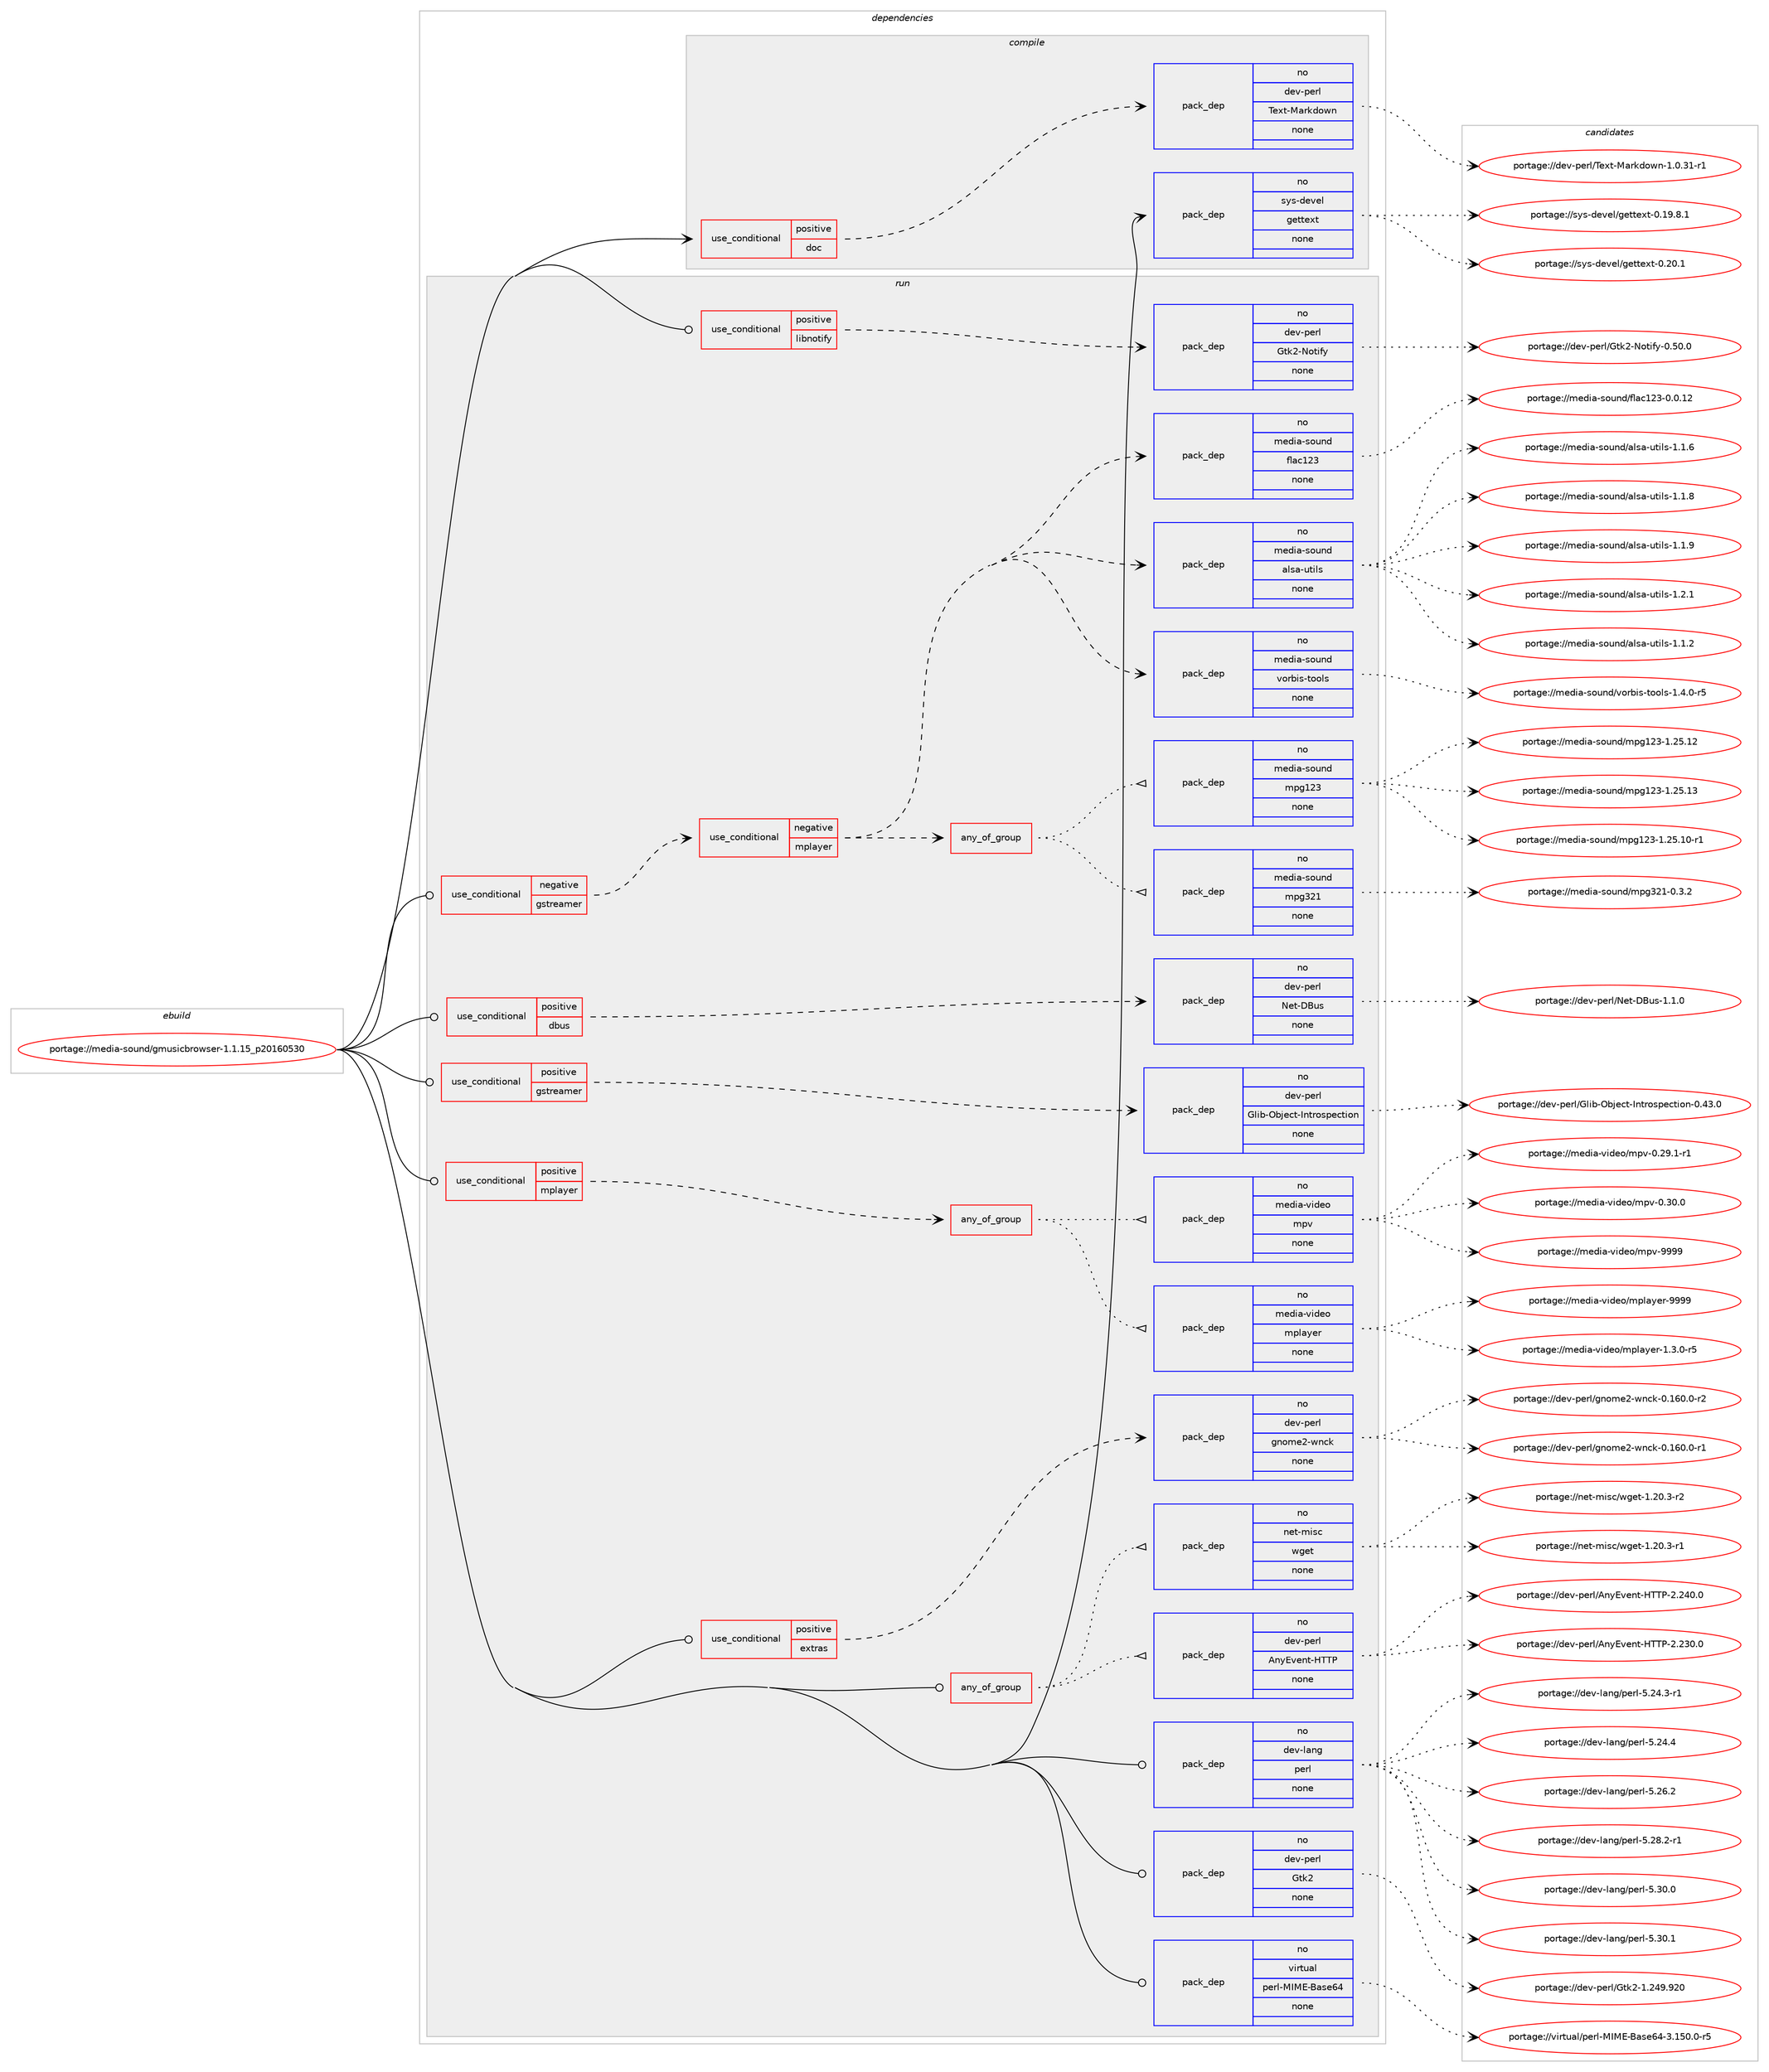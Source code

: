 digraph prolog {

# *************
# Graph options
# *************

newrank=true;
concentrate=true;
compound=true;
graph [rankdir=LR,fontname=Helvetica,fontsize=10,ranksep=1.5];#, ranksep=2.5, nodesep=0.2];
edge  [arrowhead=vee];
node  [fontname=Helvetica,fontsize=10];

# **********
# The ebuild
# **********

subgraph cluster_leftcol {
color=gray;
rank=same;
label=<<i>ebuild</i>>;
id [label="portage://media-sound/gmusicbrowser-1.1.15_p20160530", color=red, width=4, href="../media-sound/gmusicbrowser-1.1.15_p20160530.svg"];
}

# ****************
# The dependencies
# ****************

subgraph cluster_midcol {
color=gray;
label=<<i>dependencies</i>>;
subgraph cluster_compile {
fillcolor="#eeeeee";
style=filled;
label=<<i>compile</i>>;
subgraph cond82445 {
dependency331804 [label=<<TABLE BORDER="0" CELLBORDER="1" CELLSPACING="0" CELLPADDING="4"><TR><TD ROWSPAN="3" CELLPADDING="10">use_conditional</TD></TR><TR><TD>positive</TD></TR><TR><TD>doc</TD></TR></TABLE>>, shape=none, color=red];
subgraph pack243910 {
dependency331805 [label=<<TABLE BORDER="0" CELLBORDER="1" CELLSPACING="0" CELLPADDING="4" WIDTH="220"><TR><TD ROWSPAN="6" CELLPADDING="30">pack_dep</TD></TR><TR><TD WIDTH="110">no</TD></TR><TR><TD>dev-perl</TD></TR><TR><TD>Text-Markdown</TD></TR><TR><TD>none</TD></TR><TR><TD></TD></TR></TABLE>>, shape=none, color=blue];
}
dependency331804:e -> dependency331805:w [weight=20,style="dashed",arrowhead="vee"];
}
id:e -> dependency331804:w [weight=20,style="solid",arrowhead="vee"];
subgraph pack243911 {
dependency331806 [label=<<TABLE BORDER="0" CELLBORDER="1" CELLSPACING="0" CELLPADDING="4" WIDTH="220"><TR><TD ROWSPAN="6" CELLPADDING="30">pack_dep</TD></TR><TR><TD WIDTH="110">no</TD></TR><TR><TD>sys-devel</TD></TR><TR><TD>gettext</TD></TR><TR><TD>none</TD></TR><TR><TD></TD></TR></TABLE>>, shape=none, color=blue];
}
id:e -> dependency331806:w [weight=20,style="solid",arrowhead="vee"];
}
subgraph cluster_compileandrun {
fillcolor="#eeeeee";
style=filled;
label=<<i>compile and run</i>>;
}
subgraph cluster_run {
fillcolor="#eeeeee";
style=filled;
label=<<i>run</i>>;
subgraph any5306 {
dependency331807 [label=<<TABLE BORDER="0" CELLBORDER="1" CELLSPACING="0" CELLPADDING="4"><TR><TD CELLPADDING="10">any_of_group</TD></TR></TABLE>>, shape=none, color=red];subgraph pack243912 {
dependency331808 [label=<<TABLE BORDER="0" CELLBORDER="1" CELLSPACING="0" CELLPADDING="4" WIDTH="220"><TR><TD ROWSPAN="6" CELLPADDING="30">pack_dep</TD></TR><TR><TD WIDTH="110">no</TD></TR><TR><TD>net-misc</TD></TR><TR><TD>wget</TD></TR><TR><TD>none</TD></TR><TR><TD></TD></TR></TABLE>>, shape=none, color=blue];
}
dependency331807:e -> dependency331808:w [weight=20,style="dotted",arrowhead="oinv"];
subgraph pack243913 {
dependency331809 [label=<<TABLE BORDER="0" CELLBORDER="1" CELLSPACING="0" CELLPADDING="4" WIDTH="220"><TR><TD ROWSPAN="6" CELLPADDING="30">pack_dep</TD></TR><TR><TD WIDTH="110">no</TD></TR><TR><TD>dev-perl</TD></TR><TR><TD>AnyEvent-HTTP</TD></TR><TR><TD>none</TD></TR><TR><TD></TD></TR></TABLE>>, shape=none, color=blue];
}
dependency331807:e -> dependency331809:w [weight=20,style="dotted",arrowhead="oinv"];
}
id:e -> dependency331807:w [weight=20,style="solid",arrowhead="odot"];
subgraph cond82446 {
dependency331810 [label=<<TABLE BORDER="0" CELLBORDER="1" CELLSPACING="0" CELLPADDING="4"><TR><TD ROWSPAN="3" CELLPADDING="10">use_conditional</TD></TR><TR><TD>negative</TD></TR><TR><TD>gstreamer</TD></TR></TABLE>>, shape=none, color=red];
subgraph cond82447 {
dependency331811 [label=<<TABLE BORDER="0" CELLBORDER="1" CELLSPACING="0" CELLPADDING="4"><TR><TD ROWSPAN="3" CELLPADDING="10">use_conditional</TD></TR><TR><TD>negative</TD></TR><TR><TD>mplayer</TD></TR></TABLE>>, shape=none, color=red];
subgraph pack243914 {
dependency331812 [label=<<TABLE BORDER="0" CELLBORDER="1" CELLSPACING="0" CELLPADDING="4" WIDTH="220"><TR><TD ROWSPAN="6" CELLPADDING="30">pack_dep</TD></TR><TR><TD WIDTH="110">no</TD></TR><TR><TD>media-sound</TD></TR><TR><TD>alsa-utils</TD></TR><TR><TD>none</TD></TR><TR><TD></TD></TR></TABLE>>, shape=none, color=blue];
}
dependency331811:e -> dependency331812:w [weight=20,style="dashed",arrowhead="vee"];
subgraph pack243915 {
dependency331813 [label=<<TABLE BORDER="0" CELLBORDER="1" CELLSPACING="0" CELLPADDING="4" WIDTH="220"><TR><TD ROWSPAN="6" CELLPADDING="30">pack_dep</TD></TR><TR><TD WIDTH="110">no</TD></TR><TR><TD>media-sound</TD></TR><TR><TD>flac123</TD></TR><TR><TD>none</TD></TR><TR><TD></TD></TR></TABLE>>, shape=none, color=blue];
}
dependency331811:e -> dependency331813:w [weight=20,style="dashed",arrowhead="vee"];
subgraph any5307 {
dependency331814 [label=<<TABLE BORDER="0" CELLBORDER="1" CELLSPACING="0" CELLPADDING="4"><TR><TD CELLPADDING="10">any_of_group</TD></TR></TABLE>>, shape=none, color=red];subgraph pack243916 {
dependency331815 [label=<<TABLE BORDER="0" CELLBORDER="1" CELLSPACING="0" CELLPADDING="4" WIDTH="220"><TR><TD ROWSPAN="6" CELLPADDING="30">pack_dep</TD></TR><TR><TD WIDTH="110">no</TD></TR><TR><TD>media-sound</TD></TR><TR><TD>mpg123</TD></TR><TR><TD>none</TD></TR><TR><TD></TD></TR></TABLE>>, shape=none, color=blue];
}
dependency331814:e -> dependency331815:w [weight=20,style="dotted",arrowhead="oinv"];
subgraph pack243917 {
dependency331816 [label=<<TABLE BORDER="0" CELLBORDER="1" CELLSPACING="0" CELLPADDING="4" WIDTH="220"><TR><TD ROWSPAN="6" CELLPADDING="30">pack_dep</TD></TR><TR><TD WIDTH="110">no</TD></TR><TR><TD>media-sound</TD></TR><TR><TD>mpg321</TD></TR><TR><TD>none</TD></TR><TR><TD></TD></TR></TABLE>>, shape=none, color=blue];
}
dependency331814:e -> dependency331816:w [weight=20,style="dotted",arrowhead="oinv"];
}
dependency331811:e -> dependency331814:w [weight=20,style="dashed",arrowhead="vee"];
subgraph pack243918 {
dependency331817 [label=<<TABLE BORDER="0" CELLBORDER="1" CELLSPACING="0" CELLPADDING="4" WIDTH="220"><TR><TD ROWSPAN="6" CELLPADDING="30">pack_dep</TD></TR><TR><TD WIDTH="110">no</TD></TR><TR><TD>media-sound</TD></TR><TR><TD>vorbis-tools</TD></TR><TR><TD>none</TD></TR><TR><TD></TD></TR></TABLE>>, shape=none, color=blue];
}
dependency331811:e -> dependency331817:w [weight=20,style="dashed",arrowhead="vee"];
}
dependency331810:e -> dependency331811:w [weight=20,style="dashed",arrowhead="vee"];
}
id:e -> dependency331810:w [weight=20,style="solid",arrowhead="odot"];
subgraph cond82448 {
dependency331818 [label=<<TABLE BORDER="0" CELLBORDER="1" CELLSPACING="0" CELLPADDING="4"><TR><TD ROWSPAN="3" CELLPADDING="10">use_conditional</TD></TR><TR><TD>positive</TD></TR><TR><TD>dbus</TD></TR></TABLE>>, shape=none, color=red];
subgraph pack243919 {
dependency331819 [label=<<TABLE BORDER="0" CELLBORDER="1" CELLSPACING="0" CELLPADDING="4" WIDTH="220"><TR><TD ROWSPAN="6" CELLPADDING="30">pack_dep</TD></TR><TR><TD WIDTH="110">no</TD></TR><TR><TD>dev-perl</TD></TR><TR><TD>Net-DBus</TD></TR><TR><TD>none</TD></TR><TR><TD></TD></TR></TABLE>>, shape=none, color=blue];
}
dependency331818:e -> dependency331819:w [weight=20,style="dashed",arrowhead="vee"];
}
id:e -> dependency331818:w [weight=20,style="solid",arrowhead="odot"];
subgraph cond82449 {
dependency331820 [label=<<TABLE BORDER="0" CELLBORDER="1" CELLSPACING="0" CELLPADDING="4"><TR><TD ROWSPAN="3" CELLPADDING="10">use_conditional</TD></TR><TR><TD>positive</TD></TR><TR><TD>extras</TD></TR></TABLE>>, shape=none, color=red];
subgraph pack243920 {
dependency331821 [label=<<TABLE BORDER="0" CELLBORDER="1" CELLSPACING="0" CELLPADDING="4" WIDTH="220"><TR><TD ROWSPAN="6" CELLPADDING="30">pack_dep</TD></TR><TR><TD WIDTH="110">no</TD></TR><TR><TD>dev-perl</TD></TR><TR><TD>gnome2-wnck</TD></TR><TR><TD>none</TD></TR><TR><TD></TD></TR></TABLE>>, shape=none, color=blue];
}
dependency331820:e -> dependency331821:w [weight=20,style="dashed",arrowhead="vee"];
}
id:e -> dependency331820:w [weight=20,style="solid",arrowhead="odot"];
subgraph cond82450 {
dependency331822 [label=<<TABLE BORDER="0" CELLBORDER="1" CELLSPACING="0" CELLPADDING="4"><TR><TD ROWSPAN="3" CELLPADDING="10">use_conditional</TD></TR><TR><TD>positive</TD></TR><TR><TD>gstreamer</TD></TR></TABLE>>, shape=none, color=red];
subgraph pack243921 {
dependency331823 [label=<<TABLE BORDER="0" CELLBORDER="1" CELLSPACING="0" CELLPADDING="4" WIDTH="220"><TR><TD ROWSPAN="6" CELLPADDING="30">pack_dep</TD></TR><TR><TD WIDTH="110">no</TD></TR><TR><TD>dev-perl</TD></TR><TR><TD>Glib-Object-Introspection</TD></TR><TR><TD>none</TD></TR><TR><TD></TD></TR></TABLE>>, shape=none, color=blue];
}
dependency331822:e -> dependency331823:w [weight=20,style="dashed",arrowhead="vee"];
}
id:e -> dependency331822:w [weight=20,style="solid",arrowhead="odot"];
subgraph cond82451 {
dependency331824 [label=<<TABLE BORDER="0" CELLBORDER="1" CELLSPACING="0" CELLPADDING="4"><TR><TD ROWSPAN="3" CELLPADDING="10">use_conditional</TD></TR><TR><TD>positive</TD></TR><TR><TD>libnotify</TD></TR></TABLE>>, shape=none, color=red];
subgraph pack243922 {
dependency331825 [label=<<TABLE BORDER="0" CELLBORDER="1" CELLSPACING="0" CELLPADDING="4" WIDTH="220"><TR><TD ROWSPAN="6" CELLPADDING="30">pack_dep</TD></TR><TR><TD WIDTH="110">no</TD></TR><TR><TD>dev-perl</TD></TR><TR><TD>Gtk2-Notify</TD></TR><TR><TD>none</TD></TR><TR><TD></TD></TR></TABLE>>, shape=none, color=blue];
}
dependency331824:e -> dependency331825:w [weight=20,style="dashed",arrowhead="vee"];
}
id:e -> dependency331824:w [weight=20,style="solid",arrowhead="odot"];
subgraph cond82452 {
dependency331826 [label=<<TABLE BORDER="0" CELLBORDER="1" CELLSPACING="0" CELLPADDING="4"><TR><TD ROWSPAN="3" CELLPADDING="10">use_conditional</TD></TR><TR><TD>positive</TD></TR><TR><TD>mplayer</TD></TR></TABLE>>, shape=none, color=red];
subgraph any5308 {
dependency331827 [label=<<TABLE BORDER="0" CELLBORDER="1" CELLSPACING="0" CELLPADDING="4"><TR><TD CELLPADDING="10">any_of_group</TD></TR></TABLE>>, shape=none, color=red];subgraph pack243923 {
dependency331828 [label=<<TABLE BORDER="0" CELLBORDER="1" CELLSPACING="0" CELLPADDING="4" WIDTH="220"><TR><TD ROWSPAN="6" CELLPADDING="30">pack_dep</TD></TR><TR><TD WIDTH="110">no</TD></TR><TR><TD>media-video</TD></TR><TR><TD>mplayer</TD></TR><TR><TD>none</TD></TR><TR><TD></TD></TR></TABLE>>, shape=none, color=blue];
}
dependency331827:e -> dependency331828:w [weight=20,style="dotted",arrowhead="oinv"];
subgraph pack243924 {
dependency331829 [label=<<TABLE BORDER="0" CELLBORDER="1" CELLSPACING="0" CELLPADDING="4" WIDTH="220"><TR><TD ROWSPAN="6" CELLPADDING="30">pack_dep</TD></TR><TR><TD WIDTH="110">no</TD></TR><TR><TD>media-video</TD></TR><TR><TD>mpv</TD></TR><TR><TD>none</TD></TR><TR><TD></TD></TR></TABLE>>, shape=none, color=blue];
}
dependency331827:e -> dependency331829:w [weight=20,style="dotted",arrowhead="oinv"];
}
dependency331826:e -> dependency331827:w [weight=20,style="dashed",arrowhead="vee"];
}
id:e -> dependency331826:w [weight=20,style="solid",arrowhead="odot"];
subgraph pack243925 {
dependency331830 [label=<<TABLE BORDER="0" CELLBORDER="1" CELLSPACING="0" CELLPADDING="4" WIDTH="220"><TR><TD ROWSPAN="6" CELLPADDING="30">pack_dep</TD></TR><TR><TD WIDTH="110">no</TD></TR><TR><TD>dev-lang</TD></TR><TR><TD>perl</TD></TR><TR><TD>none</TD></TR><TR><TD></TD></TR></TABLE>>, shape=none, color=blue];
}
id:e -> dependency331830:w [weight=20,style="solid",arrowhead="odot"];
subgraph pack243926 {
dependency331831 [label=<<TABLE BORDER="0" CELLBORDER="1" CELLSPACING="0" CELLPADDING="4" WIDTH="220"><TR><TD ROWSPAN="6" CELLPADDING="30">pack_dep</TD></TR><TR><TD WIDTH="110">no</TD></TR><TR><TD>dev-perl</TD></TR><TR><TD>Gtk2</TD></TR><TR><TD>none</TD></TR><TR><TD></TD></TR></TABLE>>, shape=none, color=blue];
}
id:e -> dependency331831:w [weight=20,style="solid",arrowhead="odot"];
subgraph pack243927 {
dependency331832 [label=<<TABLE BORDER="0" CELLBORDER="1" CELLSPACING="0" CELLPADDING="4" WIDTH="220"><TR><TD ROWSPAN="6" CELLPADDING="30">pack_dep</TD></TR><TR><TD WIDTH="110">no</TD></TR><TR><TD>virtual</TD></TR><TR><TD>perl-MIME-Base64</TD></TR><TR><TD>none</TD></TR><TR><TD></TD></TR></TABLE>>, shape=none, color=blue];
}
id:e -> dependency331832:w [weight=20,style="solid",arrowhead="odot"];
}
}

# **************
# The candidates
# **************

subgraph cluster_choices {
rank=same;
color=gray;
label=<<i>candidates</i>>;

subgraph choice243910 {
color=black;
nodesep=1;
choiceportage100101118451121011141084784101120116457797114107100111119110454946484651494511449 [label="portage://dev-perl/Text-Markdown-1.0.31-r1", color=red, width=4,href="../dev-perl/Text-Markdown-1.0.31-r1.svg"];
dependency331805:e -> choiceportage100101118451121011141084784101120116457797114107100111119110454946484651494511449:w [style=dotted,weight="100"];
}
subgraph choice243911 {
color=black;
nodesep=1;
choiceportage1151211154510010111810110847103101116116101120116454846495746564649 [label="portage://sys-devel/gettext-0.19.8.1", color=red, width=4,href="../sys-devel/gettext-0.19.8.1.svg"];
choiceportage115121115451001011181011084710310111611610112011645484650484649 [label="portage://sys-devel/gettext-0.20.1", color=red, width=4,href="../sys-devel/gettext-0.20.1.svg"];
dependency331806:e -> choiceportage1151211154510010111810110847103101116116101120116454846495746564649:w [style=dotted,weight="100"];
dependency331806:e -> choiceportage115121115451001011181011084710310111611610112011645484650484649:w [style=dotted,weight="100"];
}
subgraph choice243912 {
color=black;
nodesep=1;
choiceportage110101116451091051159947119103101116454946504846514511449 [label="portage://net-misc/wget-1.20.3-r1", color=red, width=4,href="../net-misc/wget-1.20.3-r1.svg"];
choiceportage110101116451091051159947119103101116454946504846514511450 [label="portage://net-misc/wget-1.20.3-r2", color=red, width=4,href="../net-misc/wget-1.20.3-r2.svg"];
dependency331808:e -> choiceportage110101116451091051159947119103101116454946504846514511449:w [style=dotted,weight="100"];
dependency331808:e -> choiceportage110101116451091051159947119103101116454946504846514511450:w [style=dotted,weight="100"];
}
subgraph choice243913 {
color=black;
nodesep=1;
choiceportage1001011184511210111410847651101216911810111011645728484804550465051484648 [label="portage://dev-perl/AnyEvent-HTTP-2.230.0", color=red, width=4,href="../dev-perl/AnyEvent-HTTP-2.230.0.svg"];
choiceportage1001011184511210111410847651101216911810111011645728484804550465052484648 [label="portage://dev-perl/AnyEvent-HTTP-2.240.0", color=red, width=4,href="../dev-perl/AnyEvent-HTTP-2.240.0.svg"];
dependency331809:e -> choiceportage1001011184511210111410847651101216911810111011645728484804550465051484648:w [style=dotted,weight="100"];
dependency331809:e -> choiceportage1001011184511210111410847651101216911810111011645728484804550465052484648:w [style=dotted,weight="100"];
}
subgraph choice243914 {
color=black;
nodesep=1;
choiceportage109101100105974511511111711010047971081159745117116105108115454946494650 [label="portage://media-sound/alsa-utils-1.1.2", color=red, width=4,href="../media-sound/alsa-utils-1.1.2.svg"];
choiceportage109101100105974511511111711010047971081159745117116105108115454946494654 [label="portage://media-sound/alsa-utils-1.1.6", color=red, width=4,href="../media-sound/alsa-utils-1.1.6.svg"];
choiceportage109101100105974511511111711010047971081159745117116105108115454946494656 [label="portage://media-sound/alsa-utils-1.1.8", color=red, width=4,href="../media-sound/alsa-utils-1.1.8.svg"];
choiceportage109101100105974511511111711010047971081159745117116105108115454946494657 [label="portage://media-sound/alsa-utils-1.1.9", color=red, width=4,href="../media-sound/alsa-utils-1.1.9.svg"];
choiceportage109101100105974511511111711010047971081159745117116105108115454946504649 [label="portage://media-sound/alsa-utils-1.2.1", color=red, width=4,href="../media-sound/alsa-utils-1.2.1.svg"];
dependency331812:e -> choiceportage109101100105974511511111711010047971081159745117116105108115454946494650:w [style=dotted,weight="100"];
dependency331812:e -> choiceportage109101100105974511511111711010047971081159745117116105108115454946494654:w [style=dotted,weight="100"];
dependency331812:e -> choiceportage109101100105974511511111711010047971081159745117116105108115454946494656:w [style=dotted,weight="100"];
dependency331812:e -> choiceportage109101100105974511511111711010047971081159745117116105108115454946494657:w [style=dotted,weight="100"];
dependency331812:e -> choiceportage109101100105974511511111711010047971081159745117116105108115454946504649:w [style=dotted,weight="100"];
}
subgraph choice243915 {
color=black;
nodesep=1;
choiceportage109101100105974511511111711010047102108979949505145484648464950 [label="portage://media-sound/flac123-0.0.12", color=red, width=4,href="../media-sound/flac123-0.0.12.svg"];
dependency331813:e -> choiceportage109101100105974511511111711010047102108979949505145484648464950:w [style=dotted,weight="100"];
}
subgraph choice243916 {
color=black;
nodesep=1;
choiceportage10910110010597451151111171101004710911210349505145494650534649484511449 [label="portage://media-sound/mpg123-1.25.10-r1", color=red, width=4,href="../media-sound/mpg123-1.25.10-r1.svg"];
choiceportage1091011001059745115111117110100471091121034950514549465053464950 [label="portage://media-sound/mpg123-1.25.12", color=red, width=4,href="../media-sound/mpg123-1.25.12.svg"];
choiceportage1091011001059745115111117110100471091121034950514549465053464951 [label="portage://media-sound/mpg123-1.25.13", color=red, width=4,href="../media-sound/mpg123-1.25.13.svg"];
dependency331815:e -> choiceportage10910110010597451151111171101004710911210349505145494650534649484511449:w [style=dotted,weight="100"];
dependency331815:e -> choiceportage1091011001059745115111117110100471091121034950514549465053464950:w [style=dotted,weight="100"];
dependency331815:e -> choiceportage1091011001059745115111117110100471091121034950514549465053464951:w [style=dotted,weight="100"];
}
subgraph choice243917 {
color=black;
nodesep=1;
choiceportage109101100105974511511111711010047109112103515049454846514650 [label="portage://media-sound/mpg321-0.3.2", color=red, width=4,href="../media-sound/mpg321-0.3.2.svg"];
dependency331816:e -> choiceportage109101100105974511511111711010047109112103515049454846514650:w [style=dotted,weight="100"];
}
subgraph choice243918 {
color=black;
nodesep=1;
choiceportage10910110010597451151111171101004711811111498105115451161111111081154549465246484511453 [label="portage://media-sound/vorbis-tools-1.4.0-r5", color=red, width=4,href="../media-sound/vorbis-tools-1.4.0-r5.svg"];
dependency331817:e -> choiceportage10910110010597451151111171101004711811111498105115451161111111081154549465246484511453:w [style=dotted,weight="100"];
}
subgraph choice243919 {
color=black;
nodesep=1;
choiceportage100101118451121011141084778101116456866117115454946494648 [label="portage://dev-perl/Net-DBus-1.1.0", color=red, width=4,href="../dev-perl/Net-DBus-1.1.0.svg"];
dependency331819:e -> choiceportage100101118451121011141084778101116456866117115454946494648:w [style=dotted,weight="100"];
}
subgraph choice243920 {
color=black;
nodesep=1;
choiceportage100101118451121011141084710311011110910150451191109910745484649544846484511449 [label="portage://dev-perl/gnome2-wnck-0.160.0-r1", color=red, width=4,href="../dev-perl/gnome2-wnck-0.160.0-r1.svg"];
choiceportage100101118451121011141084710311011110910150451191109910745484649544846484511450 [label="portage://dev-perl/gnome2-wnck-0.160.0-r2", color=red, width=4,href="../dev-perl/gnome2-wnck-0.160.0-r2.svg"];
dependency331821:e -> choiceportage100101118451121011141084710311011110910150451191109910745484649544846484511449:w [style=dotted,weight="100"];
dependency331821:e -> choiceportage100101118451121011141084710311011110910150451191109910745484649544846484511450:w [style=dotted,weight="100"];
}
subgraph choice243921 {
color=black;
nodesep=1;
choiceportage100101118451121011141084771108105984579981061019911645731101161141111151121019911610511111045484652514648 [label="portage://dev-perl/Glib-Object-Introspection-0.43.0", color=red, width=4,href="../dev-perl/Glib-Object-Introspection-0.43.0.svg"];
dependency331823:e -> choiceportage100101118451121011141084771108105984579981061019911645731101161141111151121019911610511111045484652514648:w [style=dotted,weight="100"];
}
subgraph choice243922 {
color=black;
nodesep=1;
choiceportage10010111845112101114108477111610750457811111610510212145484653484648 [label="portage://dev-perl/Gtk2-Notify-0.50.0", color=red, width=4,href="../dev-perl/Gtk2-Notify-0.50.0.svg"];
dependency331825:e -> choiceportage10010111845112101114108477111610750457811111610510212145484653484648:w [style=dotted,weight="100"];
}
subgraph choice243923 {
color=black;
nodesep=1;
choiceportage109101100105974511810510010111147109112108971211011144549465146484511453 [label="portage://media-video/mplayer-1.3.0-r5", color=red, width=4,href="../media-video/mplayer-1.3.0-r5.svg"];
choiceportage109101100105974511810510010111147109112108971211011144557575757 [label="portage://media-video/mplayer-9999", color=red, width=4,href="../media-video/mplayer-9999.svg"];
dependency331828:e -> choiceportage109101100105974511810510010111147109112108971211011144549465146484511453:w [style=dotted,weight="100"];
dependency331828:e -> choiceportage109101100105974511810510010111147109112108971211011144557575757:w [style=dotted,weight="100"];
}
subgraph choice243924 {
color=black;
nodesep=1;
choiceportage109101100105974511810510010111147109112118454846505746494511449 [label="portage://media-video/mpv-0.29.1-r1", color=red, width=4,href="../media-video/mpv-0.29.1-r1.svg"];
choiceportage10910110010597451181051001011114710911211845484651484648 [label="portage://media-video/mpv-0.30.0", color=red, width=4,href="../media-video/mpv-0.30.0.svg"];
choiceportage1091011001059745118105100101111471091121184557575757 [label="portage://media-video/mpv-9999", color=red, width=4,href="../media-video/mpv-9999.svg"];
dependency331829:e -> choiceportage109101100105974511810510010111147109112118454846505746494511449:w [style=dotted,weight="100"];
dependency331829:e -> choiceportage10910110010597451181051001011114710911211845484651484648:w [style=dotted,weight="100"];
dependency331829:e -> choiceportage1091011001059745118105100101111471091121184557575757:w [style=dotted,weight="100"];
}
subgraph choice243925 {
color=black;
nodesep=1;
choiceportage100101118451089711010347112101114108455346505246514511449 [label="portage://dev-lang/perl-5.24.3-r1", color=red, width=4,href="../dev-lang/perl-5.24.3-r1.svg"];
choiceportage10010111845108971101034711210111410845534650524652 [label="portage://dev-lang/perl-5.24.4", color=red, width=4,href="../dev-lang/perl-5.24.4.svg"];
choiceportage10010111845108971101034711210111410845534650544650 [label="portage://dev-lang/perl-5.26.2", color=red, width=4,href="../dev-lang/perl-5.26.2.svg"];
choiceportage100101118451089711010347112101114108455346505646504511449 [label="portage://dev-lang/perl-5.28.2-r1", color=red, width=4,href="../dev-lang/perl-5.28.2-r1.svg"];
choiceportage10010111845108971101034711210111410845534651484648 [label="portage://dev-lang/perl-5.30.0", color=red, width=4,href="../dev-lang/perl-5.30.0.svg"];
choiceportage10010111845108971101034711210111410845534651484649 [label="portage://dev-lang/perl-5.30.1", color=red, width=4,href="../dev-lang/perl-5.30.1.svg"];
dependency331830:e -> choiceportage100101118451089711010347112101114108455346505246514511449:w [style=dotted,weight="100"];
dependency331830:e -> choiceportage10010111845108971101034711210111410845534650524652:w [style=dotted,weight="100"];
dependency331830:e -> choiceportage10010111845108971101034711210111410845534650544650:w [style=dotted,weight="100"];
dependency331830:e -> choiceportage100101118451089711010347112101114108455346505646504511449:w [style=dotted,weight="100"];
dependency331830:e -> choiceportage10010111845108971101034711210111410845534651484648:w [style=dotted,weight="100"];
dependency331830:e -> choiceportage10010111845108971101034711210111410845534651484649:w [style=dotted,weight="100"];
}
subgraph choice243926 {
color=black;
nodesep=1;
choiceportage1001011184511210111410847711161075045494650525746575048 [label="portage://dev-perl/Gtk2-1.249.920", color=red, width=4,href="../dev-perl/Gtk2-1.249.920.svg"];
dependency331831:e -> choiceportage1001011184511210111410847711161075045494650525746575048:w [style=dotted,weight="100"];
}
subgraph choice243927 {
color=black;
nodesep=1;
choiceportage11810511411611797108471121011141084577737769456697115101545245514649534846484511453 [label="portage://virtual/perl-MIME-Base64-3.150.0-r5", color=red, width=4,href="../virtual/perl-MIME-Base64-3.150.0-r5.svg"];
dependency331832:e -> choiceportage11810511411611797108471121011141084577737769456697115101545245514649534846484511453:w [style=dotted,weight="100"];
}
}

}
